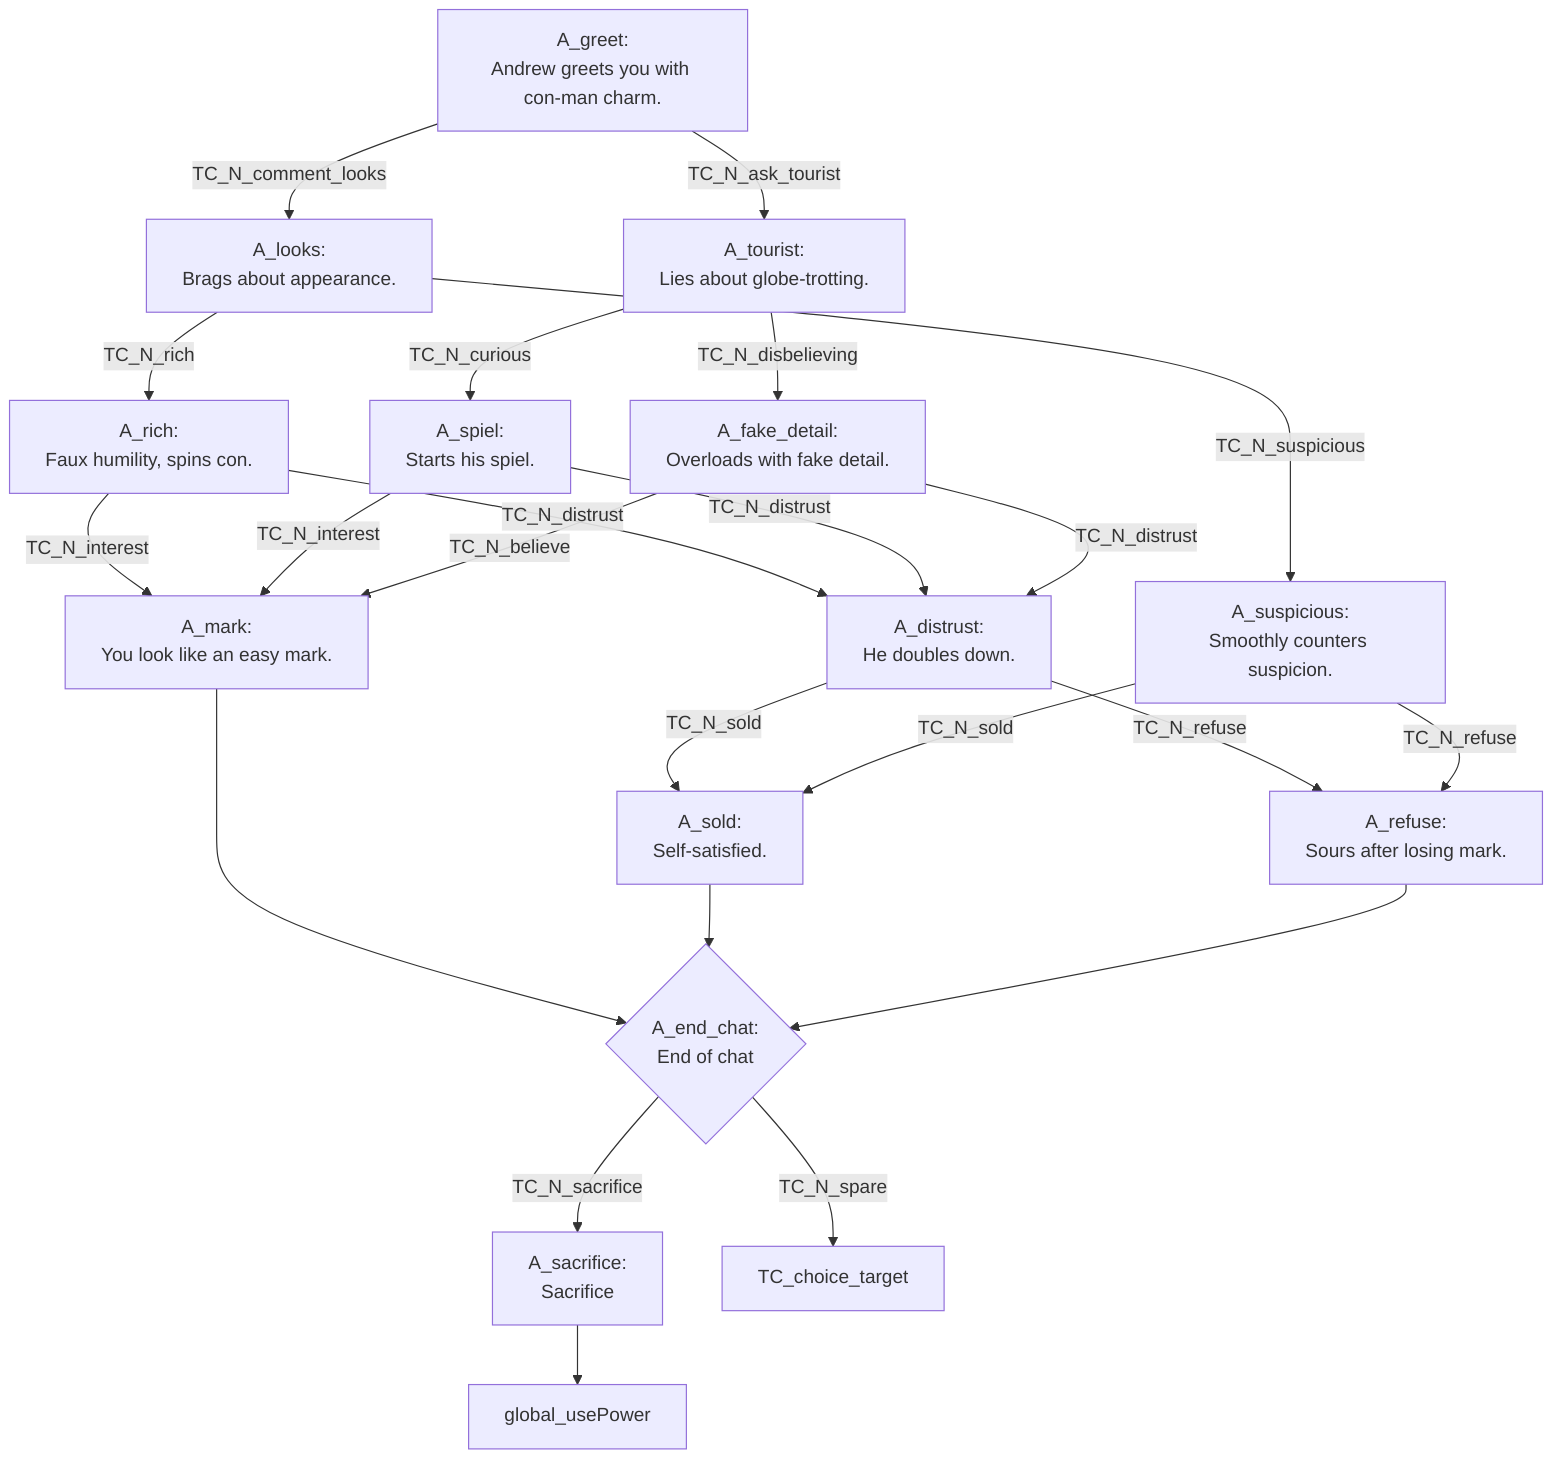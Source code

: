 flowchart TD
direction LR
A_greet["A_greet:<br/>Andrew greets you with con-man charm."] -->|TC_N_comment_looks| A_looks
A_greet -->|TC_N_ask_tourist| A_tourist

A_looks["A_looks:<br/>Brags about appearance."] -->|TC_N_rich| A_rich
A_looks -->|TC_N_suspicious| A_suspicious
A_rich["A_rich:<br/>Faux humility, spins con."] -->|TC_N_interest| A_mark
A_rich -->|TC_N_distrust| A_distrust

A_mark["A_mark:<br/>You look like an easy mark."] --> A_end_chat


A_distrust["A_distrust:<br/>He doubles down."] -->|TC_N_sold| A_sold
A_distrust -->|TC_N_refuse| A_refuse
A_sold["A_sold:<br/>Self-satisfied."] --> A_end_chat
A_refuse["A_refuse:<br/>Sours after losing mark."] --> A_end_chat

A_suspicious["A_suspicious:<br/>Smoothly counters suspicion."] -->|TC_N_sold| A_sold
A_suspicious -->|TC_N_refuse| A_refuse

A_tourist["A_tourist:<br/>Lies about globe-trotting."] -->|TC_N_curious| A_spiel
A_tourist -->|TC_N_disbelieving| A_fake_detail
A_spiel["A_spiel:<br/>Starts his spiel."] -->|TC_N_interest| A_mark
A_spiel -->|TC_N_distrust| A_distrust
A_fake_detail["A_fake_detail:<br/>Overloads with fake detail."] -->|TC_N_believe| A_mark
A_fake_detail -->|TC_N_distrust| A_distrust

A_end_chat{"A_end_chat:<br/>End of chat"} -->|TC_N_sacrifice| A_sacrifice
A_end_chat -->|TC_N_spare| TC_choice_target

A_sacrifice["A_sacrifice:<br/>Sacrifice"] --> global_usePower
